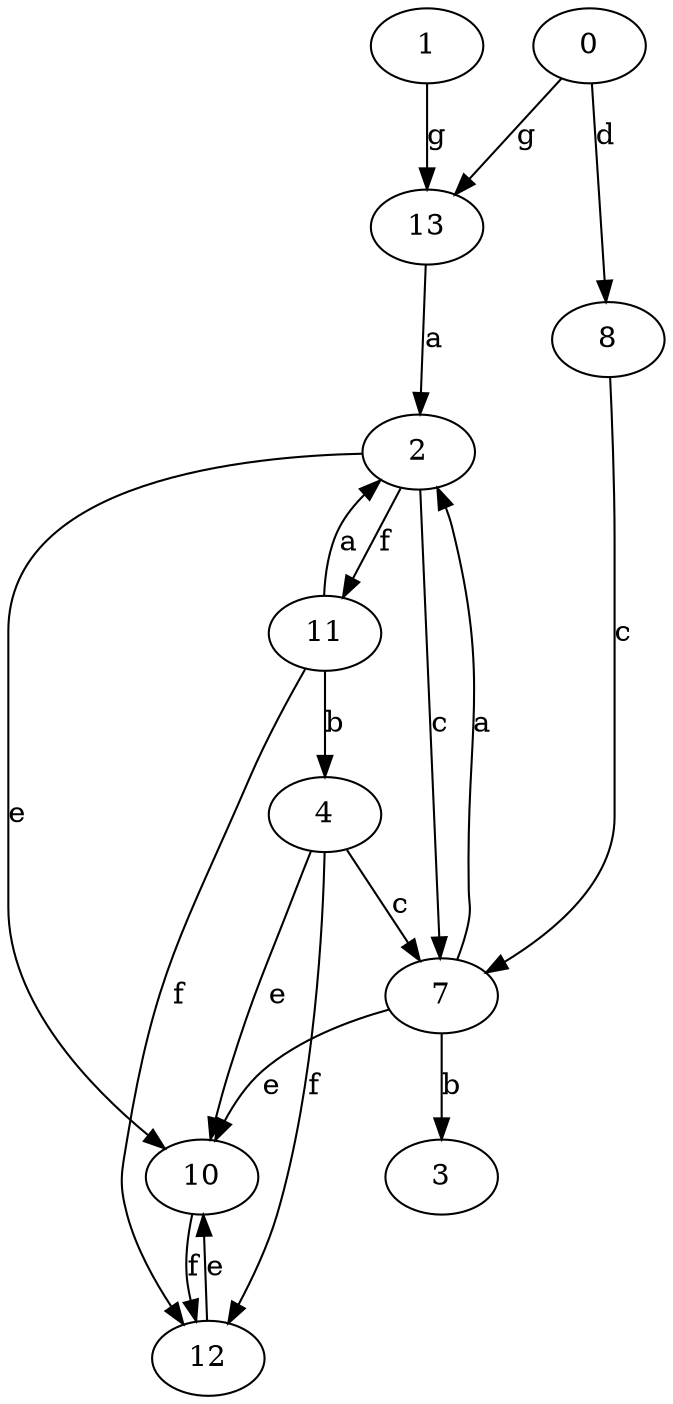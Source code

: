 strict digraph  {
2;
0;
3;
4;
1;
7;
8;
10;
11;
12;
13;
2 -> 7  [label=c];
2 -> 10  [label=e];
2 -> 11  [label=f];
0 -> 8  [label=d];
0 -> 13  [label=g];
4 -> 7  [label=c];
4 -> 10  [label=e];
4 -> 12  [label=f];
1 -> 13  [label=g];
7 -> 2  [label=a];
7 -> 3  [label=b];
7 -> 10  [label=e];
8 -> 7  [label=c];
10 -> 12  [label=f];
11 -> 2  [label=a];
11 -> 4  [label=b];
11 -> 12  [label=f];
12 -> 10  [label=e];
13 -> 2  [label=a];
}

